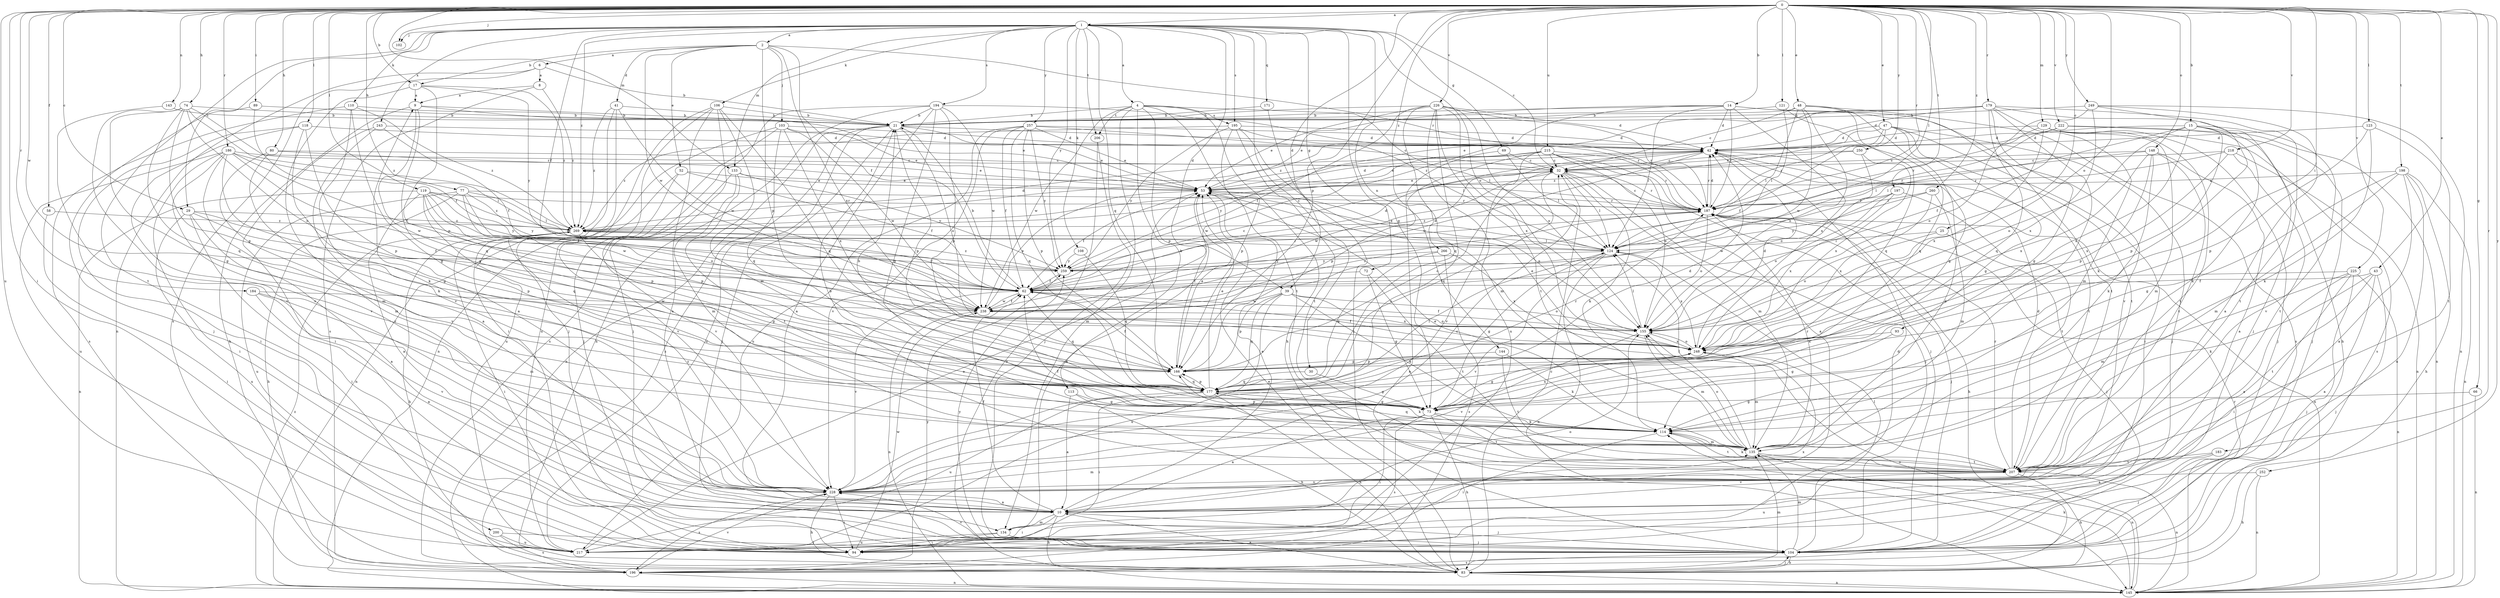 strict digraph  {
0;
1;
2;
4;
6;
8;
9;
10;
14;
15;
17;
21;
25;
29;
30;
32;
39;
41;
42;
43;
47;
48;
52;
53;
58;
62;
66;
69;
72;
73;
74;
77;
80;
83;
89;
93;
94;
102;
103;
104;
106;
108;
110;
113;
114;
118;
119;
121;
123;
124;
129;
133;
134;
135;
143;
144;
145;
148;
155;
166;
171;
177;
179;
183;
184;
186;
187;
194;
195;
196;
197;
198;
200;
206;
207;
215;
217;
218;
222;
225;
226;
228;
238;
243;
248;
249;
250;
252;
257;
259;
260;
266;
269;
0 -> 1  [label=a];
0 -> 14  [label=b];
0 -> 15  [label=b];
0 -> 17  [label=b];
0 -> 25  [label=c];
0 -> 29  [label=c];
0 -> 39  [label=d];
0 -> 43  [label=e];
0 -> 47  [label=e];
0 -> 48  [label=e];
0 -> 58  [label=f];
0 -> 66  [label=g];
0 -> 74  [label=h];
0 -> 77  [label=h];
0 -> 80  [label=h];
0 -> 89  [label=i];
0 -> 93  [label=i];
0 -> 94  [label=i];
0 -> 102  [label=j];
0 -> 118  [label=l];
0 -> 119  [label=l];
0 -> 121  [label=l];
0 -> 123  [label=l];
0 -> 124  [label=l];
0 -> 129  [label=m];
0 -> 133  [label=m];
0 -> 143  [label=n];
0 -> 148  [label=o];
0 -> 155  [label=o];
0 -> 166  [label=p];
0 -> 179  [label=r];
0 -> 183  [label=r];
0 -> 184  [label=r];
0 -> 186  [label=r];
0 -> 187  [label=r];
0 -> 197  [label=t];
0 -> 198  [label=t];
0 -> 215  [label=u];
0 -> 217  [label=u];
0 -> 218  [label=v];
0 -> 222  [label=v];
0 -> 225  [label=v];
0 -> 226  [label=v];
0 -> 238  [label=w];
0 -> 249  [label=y];
0 -> 250  [label=y];
0 -> 252  [label=y];
0 -> 260  [label=z];
0 -> 266  [label=z];
1 -> 2  [label=a];
1 -> 4  [label=a];
1 -> 29  [label=c];
1 -> 30  [label=c];
1 -> 32  [label=c];
1 -> 39  [label=d];
1 -> 62  [label=f];
1 -> 69  [label=g];
1 -> 72  [label=g];
1 -> 73  [label=g];
1 -> 102  [label=j];
1 -> 106  [label=k];
1 -> 108  [label=k];
1 -> 110  [label=k];
1 -> 133  [label=m];
1 -> 144  [label=n];
1 -> 155  [label=o];
1 -> 171  [label=q];
1 -> 177  [label=q];
1 -> 194  [label=s];
1 -> 195  [label=s];
1 -> 200  [label=t];
1 -> 206  [label=t];
1 -> 243  [label=x];
1 -> 257  [label=y];
1 -> 259  [label=y];
1 -> 269  [label=z];
2 -> 6  [label=a];
2 -> 17  [label=b];
2 -> 41  [label=d];
2 -> 52  [label=e];
2 -> 62  [label=f];
2 -> 103  [label=j];
2 -> 166  [label=p];
2 -> 187  [label=r];
2 -> 238  [label=w];
2 -> 248  [label=x];
4 -> 21  [label=b];
4 -> 83  [label=h];
4 -> 113  [label=k];
4 -> 124  [label=l];
4 -> 134  [label=m];
4 -> 166  [label=p];
4 -> 195  [label=s];
4 -> 206  [label=t];
4 -> 207  [label=t];
4 -> 238  [label=w];
6 -> 8  [label=a];
6 -> 21  [label=b];
6 -> 145  [label=n];
6 -> 196  [label=s];
8 -> 9  [label=a];
8 -> 196  [label=s];
8 -> 269  [label=z];
9 -> 21  [label=b];
9 -> 53  [label=e];
9 -> 73  [label=g];
9 -> 83  [label=h];
9 -> 177  [label=q];
10 -> 9  [label=a];
10 -> 53  [label=e];
10 -> 62  [label=f];
10 -> 83  [label=h];
10 -> 94  [label=i];
10 -> 104  [label=j];
10 -> 134  [label=m];
14 -> 21  [label=b];
14 -> 42  [label=d];
14 -> 53  [label=e];
14 -> 124  [label=l];
14 -> 187  [label=r];
14 -> 207  [label=t];
14 -> 228  [label=v];
14 -> 248  [label=x];
14 -> 269  [label=z];
15 -> 42  [label=d];
15 -> 114  [label=k];
15 -> 124  [label=l];
15 -> 155  [label=o];
15 -> 166  [label=p];
15 -> 207  [label=t];
15 -> 228  [label=v];
15 -> 248  [label=x];
17 -> 9  [label=a];
17 -> 134  [label=m];
17 -> 166  [label=p];
17 -> 259  [label=y];
17 -> 269  [label=z];
21 -> 42  [label=d];
21 -> 53  [label=e];
21 -> 104  [label=j];
21 -> 145  [label=n];
21 -> 155  [label=o];
21 -> 166  [label=p];
21 -> 196  [label=s];
21 -> 217  [label=u];
25 -> 104  [label=j];
25 -> 124  [label=l];
25 -> 155  [label=o];
29 -> 10  [label=a];
29 -> 62  [label=f];
29 -> 94  [label=i];
29 -> 166  [label=p];
29 -> 217  [label=u];
29 -> 269  [label=z];
30 -> 73  [label=g];
30 -> 177  [label=q];
32 -> 53  [label=e];
32 -> 104  [label=j];
32 -> 114  [label=k];
32 -> 124  [label=l];
32 -> 135  [label=m];
32 -> 177  [label=q];
32 -> 187  [label=r];
32 -> 238  [label=w];
39 -> 114  [label=k];
39 -> 155  [label=o];
39 -> 166  [label=p];
39 -> 177  [label=q];
39 -> 217  [label=u];
39 -> 238  [label=w];
39 -> 248  [label=x];
41 -> 21  [label=b];
41 -> 94  [label=i];
41 -> 104  [label=j];
41 -> 238  [label=w];
41 -> 269  [label=z];
42 -> 32  [label=c];
42 -> 187  [label=r];
42 -> 207  [label=t];
42 -> 238  [label=w];
43 -> 10  [label=a];
43 -> 62  [label=f];
43 -> 104  [label=j];
43 -> 114  [label=k];
43 -> 207  [label=t];
47 -> 42  [label=d];
47 -> 62  [label=f];
47 -> 73  [label=g];
47 -> 94  [label=i];
47 -> 104  [label=j];
47 -> 187  [label=r];
47 -> 207  [label=t];
47 -> 269  [label=z];
48 -> 21  [label=b];
48 -> 32  [label=c];
48 -> 73  [label=g];
48 -> 124  [label=l];
48 -> 155  [label=o];
48 -> 177  [label=q];
48 -> 196  [label=s];
48 -> 238  [label=w];
52 -> 53  [label=e];
52 -> 62  [label=f];
52 -> 145  [label=n];
52 -> 228  [label=v];
53 -> 42  [label=d];
53 -> 62  [label=f];
53 -> 155  [label=o];
53 -> 187  [label=r];
58 -> 94  [label=i];
58 -> 269  [label=z];
62 -> 21  [label=b];
62 -> 32  [label=c];
62 -> 42  [label=d];
62 -> 177  [label=q];
62 -> 228  [label=v];
62 -> 238  [label=w];
66 -> 73  [label=g];
66 -> 145  [label=n];
69 -> 32  [label=c];
69 -> 124  [label=l];
69 -> 145  [label=n];
72 -> 62  [label=f];
72 -> 73  [label=g];
72 -> 207  [label=t];
73 -> 10  [label=a];
73 -> 83  [label=h];
73 -> 94  [label=i];
73 -> 114  [label=k];
73 -> 196  [label=s];
73 -> 207  [label=t];
73 -> 248  [label=x];
74 -> 21  [label=b];
74 -> 73  [label=g];
74 -> 155  [label=o];
74 -> 166  [label=p];
74 -> 177  [label=q];
74 -> 187  [label=r];
74 -> 228  [label=v];
74 -> 269  [label=z];
77 -> 83  [label=h];
77 -> 124  [label=l];
77 -> 155  [label=o];
77 -> 166  [label=p];
77 -> 187  [label=r];
77 -> 217  [label=u];
77 -> 259  [label=y];
80 -> 32  [label=c];
80 -> 53  [label=e];
80 -> 114  [label=k];
80 -> 228  [label=v];
83 -> 10  [label=a];
83 -> 32  [label=c];
83 -> 53  [label=e];
83 -> 104  [label=j];
83 -> 135  [label=m];
83 -> 145  [label=n];
89 -> 21  [label=b];
89 -> 62  [label=f];
89 -> 104  [label=j];
93 -> 73  [label=g];
93 -> 248  [label=x];
94 -> 42  [label=d];
94 -> 238  [label=w];
103 -> 42  [label=d];
103 -> 53  [label=e];
103 -> 104  [label=j];
103 -> 177  [label=q];
103 -> 217  [label=u];
103 -> 238  [label=w];
103 -> 248  [label=x];
104 -> 83  [label=h];
104 -> 124  [label=l];
104 -> 135  [label=m];
104 -> 196  [label=s];
104 -> 228  [label=v];
104 -> 259  [label=y];
106 -> 10  [label=a];
106 -> 21  [label=b];
106 -> 104  [label=j];
106 -> 135  [label=m];
106 -> 145  [label=n];
106 -> 177  [label=q];
106 -> 217  [label=u];
108 -> 177  [label=q];
108 -> 259  [label=y];
110 -> 21  [label=b];
110 -> 73  [label=g];
110 -> 196  [label=s];
110 -> 228  [label=v];
110 -> 269  [label=z];
113 -> 10  [label=a];
113 -> 73  [label=g];
113 -> 83  [label=h];
114 -> 94  [label=i];
114 -> 135  [label=m];
114 -> 166  [label=p];
114 -> 177  [label=q];
114 -> 207  [label=t];
118 -> 42  [label=d];
118 -> 94  [label=i];
118 -> 114  [label=k];
118 -> 166  [label=p];
118 -> 228  [label=v];
119 -> 10  [label=a];
119 -> 62  [label=f];
119 -> 145  [label=n];
119 -> 166  [label=p];
119 -> 177  [label=q];
119 -> 187  [label=r];
119 -> 238  [label=w];
119 -> 259  [label=y];
119 -> 269  [label=z];
121 -> 21  [label=b];
121 -> 124  [label=l];
121 -> 177  [label=q];
123 -> 42  [label=d];
123 -> 114  [label=k];
123 -> 166  [label=p];
123 -> 207  [label=t];
124 -> 53  [label=e];
124 -> 73  [label=g];
124 -> 145  [label=n];
124 -> 228  [label=v];
124 -> 248  [label=x];
124 -> 259  [label=y];
129 -> 42  [label=d];
129 -> 104  [label=j];
129 -> 135  [label=m];
129 -> 187  [label=r];
129 -> 196  [label=s];
129 -> 207  [label=t];
129 -> 248  [label=x];
133 -> 53  [label=e];
133 -> 135  [label=m];
133 -> 207  [label=t];
133 -> 228  [label=v];
133 -> 259  [label=y];
134 -> 53  [label=e];
134 -> 94  [label=i];
134 -> 104  [label=j];
134 -> 155  [label=o];
134 -> 217  [label=u];
135 -> 21  [label=b];
135 -> 42  [label=d];
135 -> 53  [label=e];
135 -> 62  [label=f];
135 -> 124  [label=l];
135 -> 145  [label=n];
135 -> 155  [label=o];
135 -> 187  [label=r];
135 -> 207  [label=t];
143 -> 21  [label=b];
143 -> 228  [label=v];
144 -> 114  [label=k];
144 -> 166  [label=p];
144 -> 207  [label=t];
145 -> 114  [label=k];
145 -> 155  [label=o];
145 -> 187  [label=r];
145 -> 269  [label=z];
148 -> 10  [label=a];
148 -> 32  [label=c];
148 -> 114  [label=k];
148 -> 166  [label=p];
148 -> 187  [label=r];
148 -> 207  [label=t];
148 -> 248  [label=x];
155 -> 62  [label=f];
155 -> 124  [label=l];
155 -> 135  [label=m];
155 -> 228  [label=v];
155 -> 248  [label=x];
166 -> 32  [label=c];
166 -> 53  [label=e];
166 -> 62  [label=f];
166 -> 177  [label=q];
171 -> 21  [label=b];
171 -> 104  [label=j];
177 -> 21  [label=b];
177 -> 42  [label=d];
177 -> 53  [label=e];
177 -> 73  [label=g];
177 -> 83  [label=h];
177 -> 94  [label=i];
177 -> 114  [label=k];
177 -> 124  [label=l];
177 -> 166  [label=p];
177 -> 187  [label=r];
177 -> 217  [label=u];
179 -> 21  [label=b];
179 -> 42  [label=d];
179 -> 53  [label=e];
179 -> 73  [label=g];
179 -> 83  [label=h];
179 -> 104  [label=j];
179 -> 114  [label=k];
179 -> 135  [label=m];
179 -> 177  [label=q];
179 -> 269  [label=z];
183 -> 10  [label=a];
183 -> 104  [label=j];
183 -> 207  [label=t];
184 -> 10  [label=a];
184 -> 135  [label=m];
184 -> 228  [label=v];
184 -> 238  [label=w];
186 -> 32  [label=c];
186 -> 62  [label=f];
186 -> 73  [label=g];
186 -> 94  [label=i];
186 -> 124  [label=l];
186 -> 135  [label=m];
186 -> 217  [label=u];
186 -> 228  [label=v];
186 -> 238  [label=w];
187 -> 32  [label=c];
187 -> 42  [label=d];
187 -> 83  [label=h];
187 -> 104  [label=j];
187 -> 145  [label=n];
187 -> 155  [label=o];
187 -> 269  [label=z];
194 -> 10  [label=a];
194 -> 21  [label=b];
194 -> 73  [label=g];
194 -> 83  [label=h];
194 -> 166  [label=p];
194 -> 187  [label=r];
194 -> 196  [label=s];
194 -> 238  [label=w];
195 -> 42  [label=d];
195 -> 124  [label=l];
195 -> 135  [label=m];
195 -> 166  [label=p];
195 -> 207  [label=t];
195 -> 259  [label=y];
195 -> 269  [label=z];
196 -> 145  [label=n];
196 -> 228  [label=v];
196 -> 259  [label=y];
197 -> 155  [label=o];
197 -> 187  [label=r];
197 -> 207  [label=t];
197 -> 238  [label=w];
197 -> 248  [label=x];
198 -> 10  [label=a];
198 -> 53  [label=e];
198 -> 73  [label=g];
198 -> 83  [label=h];
198 -> 135  [label=m];
198 -> 145  [label=n];
198 -> 217  [label=u];
200 -> 104  [label=j];
200 -> 196  [label=s];
200 -> 217  [label=u];
206 -> 104  [label=j];
206 -> 145  [label=n];
207 -> 42  [label=d];
207 -> 83  [label=h];
207 -> 114  [label=k];
207 -> 145  [label=n];
207 -> 187  [label=r];
207 -> 217  [label=u];
207 -> 228  [label=v];
215 -> 10  [label=a];
215 -> 32  [label=c];
215 -> 104  [label=j];
215 -> 155  [label=o];
215 -> 166  [label=p];
215 -> 187  [label=r];
215 -> 228  [label=v];
215 -> 238  [label=w];
215 -> 259  [label=y];
217 -> 53  [label=e];
217 -> 248  [label=x];
218 -> 32  [label=c];
218 -> 145  [label=n];
218 -> 187  [label=r];
218 -> 207  [label=t];
218 -> 248  [label=x];
222 -> 42  [label=d];
222 -> 62  [label=f];
222 -> 104  [label=j];
222 -> 124  [label=l];
222 -> 145  [label=n];
225 -> 10  [label=a];
225 -> 62  [label=f];
225 -> 94  [label=i];
225 -> 104  [label=j];
225 -> 135  [label=m];
225 -> 145  [label=n];
226 -> 21  [label=b];
226 -> 42  [label=d];
226 -> 53  [label=e];
226 -> 62  [label=f];
226 -> 155  [label=o];
226 -> 177  [label=q];
226 -> 187  [label=r];
226 -> 207  [label=t];
226 -> 217  [label=u];
226 -> 228  [label=v];
226 -> 248  [label=x];
228 -> 10  [label=a];
228 -> 32  [label=c];
228 -> 83  [label=h];
228 -> 94  [label=i];
228 -> 135  [label=m];
228 -> 196  [label=s];
228 -> 269  [label=z];
238 -> 53  [label=e];
238 -> 62  [label=f];
238 -> 145  [label=n];
238 -> 155  [label=o];
238 -> 187  [label=r];
243 -> 10  [label=a];
243 -> 42  [label=d];
243 -> 62  [label=f];
243 -> 94  [label=i];
248 -> 42  [label=d];
248 -> 53  [label=e];
248 -> 62  [label=f];
248 -> 73  [label=g];
248 -> 135  [label=m];
248 -> 155  [label=o];
248 -> 166  [label=p];
249 -> 10  [label=a];
249 -> 21  [label=b];
249 -> 114  [label=k];
249 -> 145  [label=n];
249 -> 155  [label=o];
249 -> 248  [label=x];
250 -> 32  [label=c];
250 -> 53  [label=e];
250 -> 155  [label=o];
250 -> 248  [label=x];
252 -> 83  [label=h];
252 -> 145  [label=n];
252 -> 228  [label=v];
257 -> 32  [label=c];
257 -> 42  [label=d];
257 -> 53  [label=e];
257 -> 62  [label=f];
257 -> 166  [label=p];
257 -> 177  [label=q];
257 -> 217  [label=u];
257 -> 228  [label=v];
257 -> 259  [label=y];
259 -> 42  [label=d];
259 -> 62  [label=f];
259 -> 187  [label=r];
259 -> 269  [label=z];
260 -> 135  [label=m];
260 -> 187  [label=r];
260 -> 248  [label=x];
260 -> 259  [label=y];
266 -> 177  [label=q];
266 -> 196  [label=s];
266 -> 248  [label=x];
266 -> 259  [label=y];
269 -> 42  [label=d];
269 -> 62  [label=f];
269 -> 73  [label=g];
269 -> 83  [label=h];
269 -> 94  [label=i];
269 -> 124  [label=l];
}
